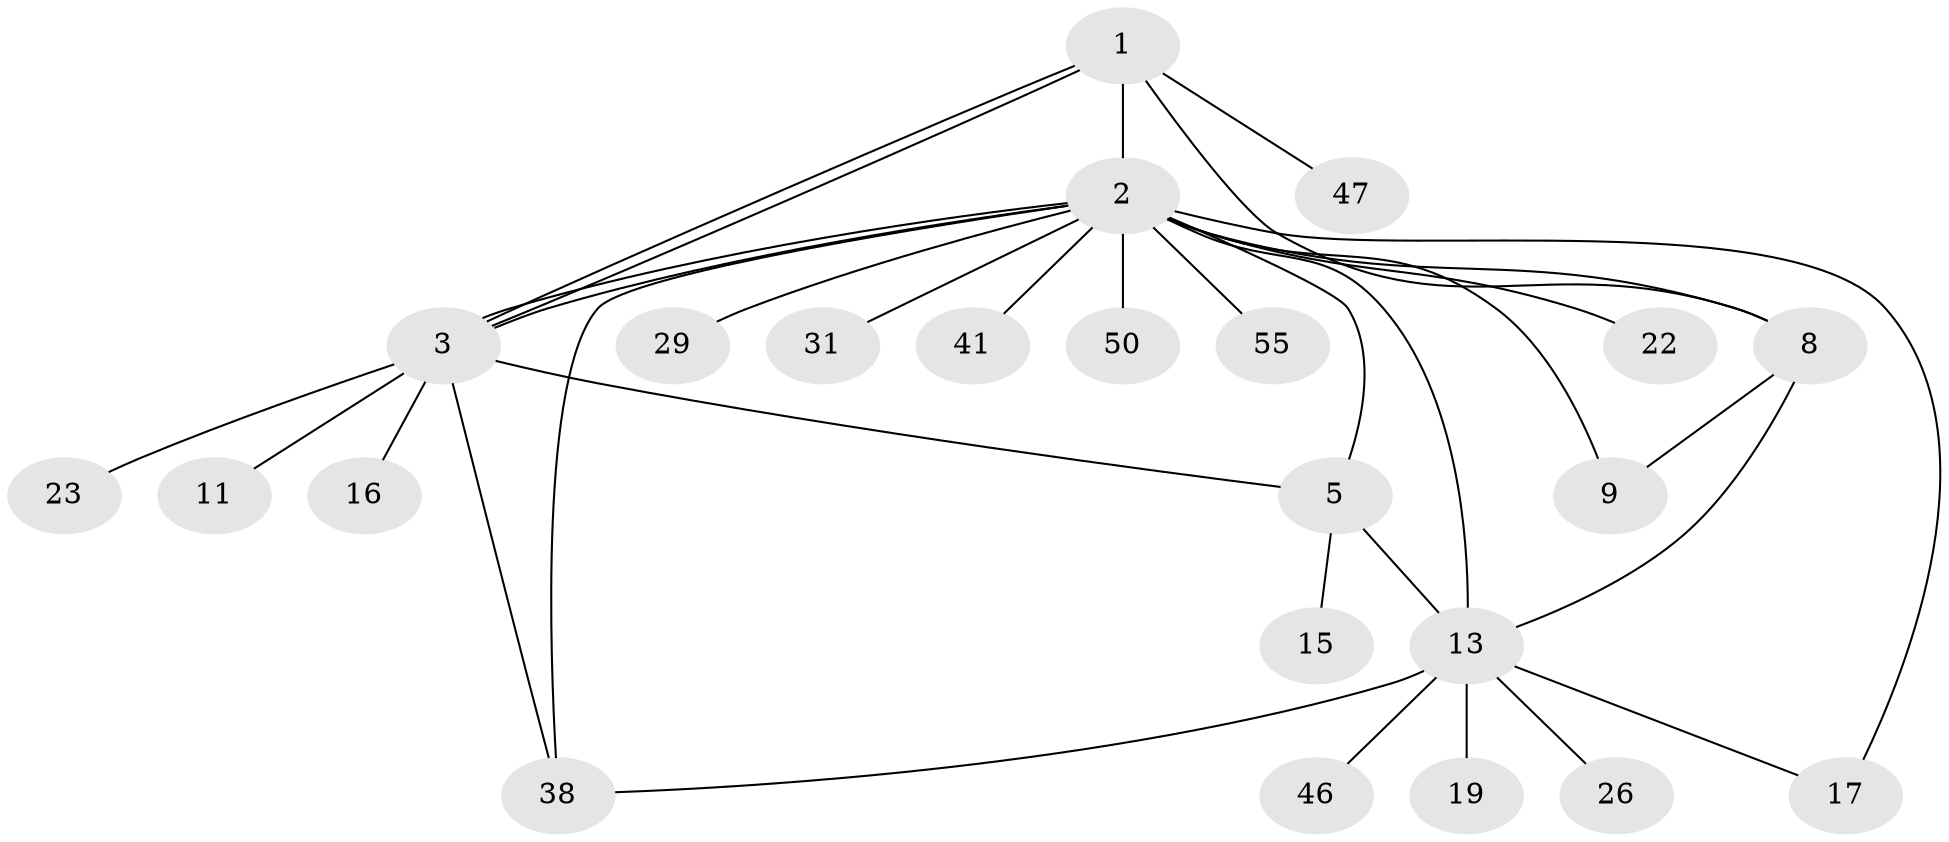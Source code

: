 // original degree distribution, {5: 0.01694915254237288, 28: 0.01694915254237288, 14: 0.01694915254237288, 6: 0.01694915254237288, 4: 0.1016949152542373, 3: 0.13559322033898305, 1: 0.4406779661016949, 2: 0.22033898305084745, 12: 0.01694915254237288, 7: 0.01694915254237288}
// Generated by graph-tools (version 1.1) at 2025/18/03/04/25 18:18:01]
// undirected, 23 vertices, 33 edges
graph export_dot {
graph [start="1"]
  node [color=gray90,style=filled];
  1 [super="+6"];
  2 [super="+49+24+40+33+12+20+4+43+10+21+27+18+30+45+7+37"];
  3 [super="+52+53+28+39"];
  5;
  8 [super="+32"];
  9;
  11 [super="+59"];
  13 [super="+14"];
  15;
  16;
  17;
  19;
  22 [super="+36"];
  23;
  26;
  29;
  31;
  38 [super="+44"];
  41;
  46;
  47;
  50;
  55;
  1 -- 2 [weight=2];
  1 -- 3;
  1 -- 3;
  1 -- 8;
  1 -- 47;
  2 -- 3 [weight=3];
  2 -- 3;
  2 -- 8 [weight=2];
  2 -- 9;
  2 -- 22;
  2 -- 29;
  2 -- 13 [weight=3];
  2 -- 50 [weight=2];
  2 -- 5;
  2 -- 17;
  2 -- 41;
  2 -- 38 [weight=2];
  2 -- 55;
  2 -- 31;
  3 -- 5;
  3 -- 11;
  3 -- 16;
  3 -- 23;
  3 -- 38;
  5 -- 13;
  5 -- 15;
  8 -- 9;
  8 -- 13;
  13 -- 38;
  13 -- 46;
  13 -- 17;
  13 -- 19;
  13 -- 26;
}
